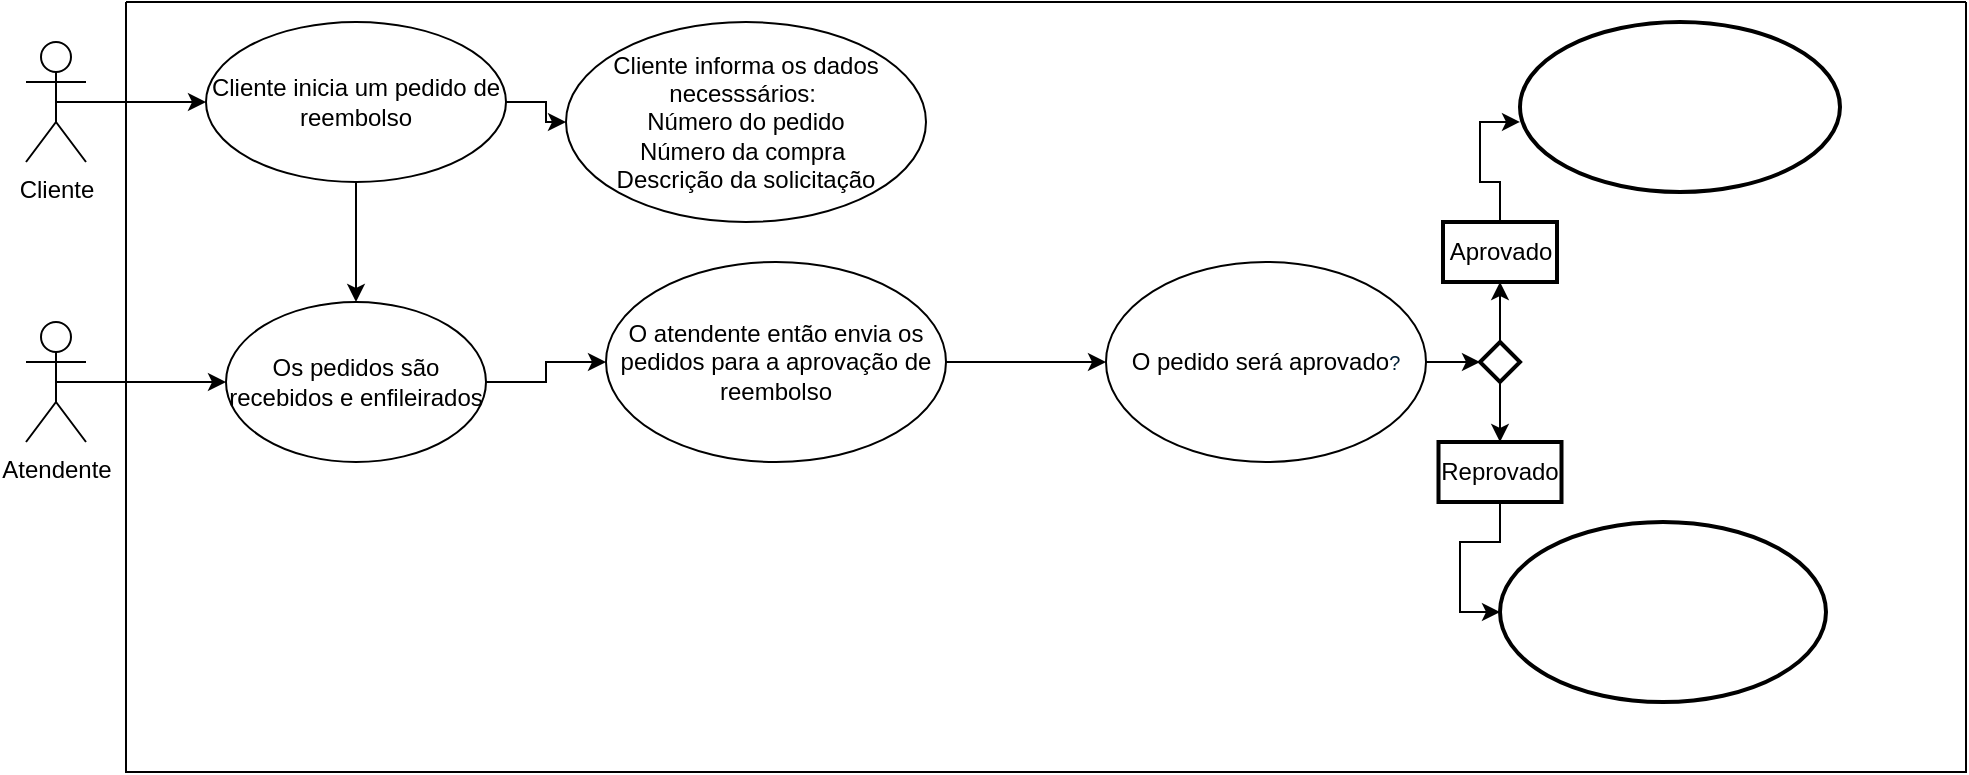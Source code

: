 <mxfile version="26.1.1">
  <diagram id="C5RBs43oDa-KdzZeNtuy" name="Page-1">
    <mxGraphModel dx="553" dy="467" grid="1" gridSize="10" guides="1" tooltips="1" connect="1" arrows="1" fold="1" page="1" pageScale="1" pageWidth="827" pageHeight="1169" math="0" shadow="0">
      <root>
        <mxCell id="WIyWlLk6GJQsqaUBKTNV-0" />
        <mxCell id="WIyWlLk6GJQsqaUBKTNV-1" parent="WIyWlLk6GJQsqaUBKTNV-0" />
        <mxCell id="YDQ6DXKYKK8zYt77NKVc-2" style="edgeStyle=orthogonalEdgeStyle;rounded=0;orthogonalLoop=1;jettySize=auto;html=1;exitX=0.5;exitY=0.5;exitDx=0;exitDy=0;exitPerimeter=0;entryX=0;entryY=0.5;entryDx=0;entryDy=0;" edge="1" parent="WIyWlLk6GJQsqaUBKTNV-1" source="YDQ6DXKYKK8zYt77NKVc-0" target="YDQ6DXKYKK8zYt77NKVc-1">
          <mxGeometry relative="1" as="geometry">
            <mxPoint x="190" y="150" as="targetPoint" />
          </mxGeometry>
        </mxCell>
        <mxCell id="YDQ6DXKYKK8zYt77NKVc-0" value="Cliente" style="shape=umlActor;verticalLabelPosition=bottom;verticalAlign=top;html=1;outlineConnect=0;" vertex="1" parent="WIyWlLk6GJQsqaUBKTNV-1">
          <mxGeometry x="90" y="110" width="30" height="60" as="geometry" />
        </mxCell>
        <mxCell id="YDQ6DXKYKK8zYt77NKVc-3" style="edgeStyle=orthogonalEdgeStyle;rounded=0;orthogonalLoop=1;jettySize=auto;html=1;exitX=0.5;exitY=0.5;exitDx=0;exitDy=0;exitPerimeter=0;entryX=0;entryY=0.5;entryDx=0;entryDy=0;" edge="1" source="YDQ6DXKYKK8zYt77NKVc-4" parent="WIyWlLk6GJQsqaUBKTNV-1" target="YDQ6DXKYKK8zYt77NKVc-5">
          <mxGeometry relative="1" as="geometry">
            <mxPoint x="180" y="290" as="targetPoint" />
          </mxGeometry>
        </mxCell>
        <mxCell id="YDQ6DXKYKK8zYt77NKVc-4" value="Atendente" style="shape=umlActor;verticalLabelPosition=bottom;verticalAlign=top;html=1;outlineConnect=0;" vertex="1" parent="WIyWlLk6GJQsqaUBKTNV-1">
          <mxGeometry x="90" y="250" width="30" height="60" as="geometry" />
        </mxCell>
        <mxCell id="YDQ6DXKYKK8zYt77NKVc-6" value="" style="swimlane;startSize=0;" vertex="1" parent="WIyWlLk6GJQsqaUBKTNV-1">
          <mxGeometry x="140" y="90" width="920" height="385" as="geometry" />
        </mxCell>
        <mxCell id="YDQ6DXKYKK8zYt77NKVc-16" value="" style="edgeStyle=orthogonalEdgeStyle;rounded=0;orthogonalLoop=1;jettySize=auto;html=1;" edge="1" parent="YDQ6DXKYKK8zYt77NKVc-6" source="YDQ6DXKYKK8zYt77NKVc-10" target="YDQ6DXKYKK8zYt77NKVc-15">
          <mxGeometry relative="1" as="geometry" />
        </mxCell>
        <mxCell id="YDQ6DXKYKK8zYt77NKVc-10" value="O atendente então envia os pedidos para a aprovação de reembolso" style="ellipse;whiteSpace=wrap;html=1;" vertex="1" parent="YDQ6DXKYKK8zYt77NKVc-6">
          <mxGeometry x="240" y="130" width="170" height="100" as="geometry" />
        </mxCell>
        <mxCell id="YDQ6DXKYKK8zYt77NKVc-13" value="" style="edgeStyle=orthogonalEdgeStyle;rounded=0;orthogonalLoop=1;jettySize=auto;html=1;" edge="1" parent="YDQ6DXKYKK8zYt77NKVc-6" source="YDQ6DXKYKK8zYt77NKVc-1" target="YDQ6DXKYKK8zYt77NKVc-12">
          <mxGeometry relative="1" as="geometry" />
        </mxCell>
        <mxCell id="YDQ6DXKYKK8zYt77NKVc-1" value="Cliente inicia um pedido de reembolso" style="ellipse;whiteSpace=wrap;html=1;" vertex="1" parent="YDQ6DXKYKK8zYt77NKVc-6">
          <mxGeometry x="40" y="10" width="150" height="80" as="geometry" />
        </mxCell>
        <mxCell id="YDQ6DXKYKK8zYt77NKVc-12" value="Cliente informa os dados necesssários:&amp;nbsp;&lt;div&gt;Número do pedido&lt;/div&gt;&lt;div&gt;Número da compra&amp;nbsp;&lt;/div&gt;&lt;div&gt;Descrição da solicitação&lt;/div&gt;" style="ellipse;whiteSpace=wrap;html=1;" vertex="1" parent="YDQ6DXKYKK8zYt77NKVc-6">
          <mxGeometry x="220" y="10" width="180" height="100" as="geometry" />
        </mxCell>
        <mxCell id="YDQ6DXKYKK8zYt77NKVc-5" value="Os pedidos são recebidos e enfileirados" style="ellipse;whiteSpace=wrap;html=1;" vertex="1" parent="YDQ6DXKYKK8zYt77NKVc-6">
          <mxGeometry x="50" y="150" width="130" height="80" as="geometry" />
        </mxCell>
        <mxCell id="YDQ6DXKYKK8zYt77NKVc-9" style="edgeStyle=orthogonalEdgeStyle;rounded=0;orthogonalLoop=1;jettySize=auto;html=1;entryX=0.5;entryY=0;entryDx=0;entryDy=0;" edge="1" parent="YDQ6DXKYKK8zYt77NKVc-6" source="YDQ6DXKYKK8zYt77NKVc-1" target="YDQ6DXKYKK8zYt77NKVc-5">
          <mxGeometry relative="1" as="geometry" />
        </mxCell>
        <mxCell id="YDQ6DXKYKK8zYt77NKVc-11" value="" style="edgeStyle=orthogonalEdgeStyle;rounded=0;orthogonalLoop=1;jettySize=auto;html=1;" edge="1" parent="YDQ6DXKYKK8zYt77NKVc-6" source="YDQ6DXKYKK8zYt77NKVc-5" target="YDQ6DXKYKK8zYt77NKVc-10">
          <mxGeometry relative="1" as="geometry" />
        </mxCell>
        <mxCell id="YDQ6DXKYKK8zYt77NKVc-15" value="O pedido será aprovado&lt;span style=&quot;color: rgb(0, 29, 53); font-family: &amp;quot;Google Sans&amp;quot;, Arial, sans-serif; text-align: start; background-color: rgb(255, 255, 255);&quot;&gt;&lt;font style=&quot;font-size: 10px;&quot;&gt;?&lt;/font&gt;&lt;/span&gt;" style="ellipse;whiteSpace=wrap;html=1;" vertex="1" parent="YDQ6DXKYKK8zYt77NKVc-6">
          <mxGeometry x="490" y="130" width="160" height="100" as="geometry" />
        </mxCell>
        <mxCell id="YDQ6DXKYKK8zYt77NKVc-20" value="" style="edgeStyle=orthogonalEdgeStyle;rounded=0;orthogonalLoop=1;jettySize=auto;html=1;" edge="1" parent="YDQ6DXKYKK8zYt77NKVc-6" source="YDQ6DXKYKK8zYt77NKVc-17" target="YDQ6DXKYKK8zYt77NKVc-19">
          <mxGeometry relative="1" as="geometry" />
        </mxCell>
        <mxCell id="YDQ6DXKYKK8zYt77NKVc-22" style="edgeStyle=orthogonalEdgeStyle;rounded=0;orthogonalLoop=1;jettySize=auto;html=1;exitX=0.5;exitY=1;exitDx=0;exitDy=0;exitPerimeter=0;entryX=0.5;entryY=0;entryDx=0;entryDy=0;" edge="1" parent="YDQ6DXKYKK8zYt77NKVc-6" source="YDQ6DXKYKK8zYt77NKVc-17" target="YDQ6DXKYKK8zYt77NKVc-21">
          <mxGeometry relative="1" as="geometry" />
        </mxCell>
        <mxCell id="YDQ6DXKYKK8zYt77NKVc-17" value="" style="strokeWidth=2;html=1;shape=mxgraph.flowchart.decision;whiteSpace=wrap;" vertex="1" parent="YDQ6DXKYKK8zYt77NKVc-6">
          <mxGeometry x="677" y="170" width="20" height="20" as="geometry" />
        </mxCell>
        <mxCell id="YDQ6DXKYKK8zYt77NKVc-18" style="edgeStyle=orthogonalEdgeStyle;rounded=0;orthogonalLoop=1;jettySize=auto;html=1;exitX=1;exitY=0.5;exitDx=0;exitDy=0;entryX=0;entryY=0.5;entryDx=0;entryDy=0;entryPerimeter=0;" edge="1" parent="YDQ6DXKYKK8zYt77NKVc-6" source="YDQ6DXKYKK8zYt77NKVc-15" target="YDQ6DXKYKK8zYt77NKVc-17">
          <mxGeometry relative="1" as="geometry" />
        </mxCell>
        <mxCell id="YDQ6DXKYKK8zYt77NKVc-19" value="Aprovado" style="whiteSpace=wrap;html=1;strokeWidth=2;" vertex="1" parent="YDQ6DXKYKK8zYt77NKVc-6">
          <mxGeometry x="658.5" y="110" width="57" height="30" as="geometry" />
        </mxCell>
        <mxCell id="YDQ6DXKYKK8zYt77NKVc-30" style="edgeStyle=orthogonalEdgeStyle;rounded=0;orthogonalLoop=1;jettySize=auto;html=1;exitX=0.5;exitY=1;exitDx=0;exitDy=0;entryX=0;entryY=0.5;entryDx=0;entryDy=0;" edge="1" parent="YDQ6DXKYKK8zYt77NKVc-6" source="YDQ6DXKYKK8zYt77NKVc-21" target="YDQ6DXKYKK8zYt77NKVc-28">
          <mxGeometry relative="1" as="geometry" />
        </mxCell>
        <mxCell id="YDQ6DXKYKK8zYt77NKVc-21" value="Reprovado" style="whiteSpace=wrap;html=1;strokeWidth=2;" vertex="1" parent="YDQ6DXKYKK8zYt77NKVc-6">
          <mxGeometry x="656.25" y="220" width="61.5" height="30" as="geometry" />
        </mxCell>
        <mxCell id="YDQ6DXKYKK8zYt77NKVc-23" value="" style="ellipse;whiteSpace=wrap;html=1;strokeWidth=2;" vertex="1" parent="YDQ6DXKYKK8zYt77NKVc-6">
          <mxGeometry x="697" y="10" width="160" height="85" as="geometry" />
        </mxCell>
        <mxCell id="YDQ6DXKYKK8zYt77NKVc-25" style="edgeStyle=orthogonalEdgeStyle;rounded=0;orthogonalLoop=1;jettySize=auto;html=1;exitX=0.5;exitY=0;exitDx=0;exitDy=0;entryX=0;entryY=0.588;entryDx=0;entryDy=0;entryPerimeter=0;" edge="1" parent="YDQ6DXKYKK8zYt77NKVc-6" source="YDQ6DXKYKK8zYt77NKVc-19" target="YDQ6DXKYKK8zYt77NKVc-23">
          <mxGeometry relative="1" as="geometry" />
        </mxCell>
        <mxCell id="YDQ6DXKYKK8zYt77NKVc-28" value="" style="ellipse;whiteSpace=wrap;html=1;strokeWidth=2;" vertex="1" parent="YDQ6DXKYKK8zYt77NKVc-6">
          <mxGeometry x="687" y="260" width="163" height="90" as="geometry" />
        </mxCell>
      </root>
    </mxGraphModel>
  </diagram>
</mxfile>
